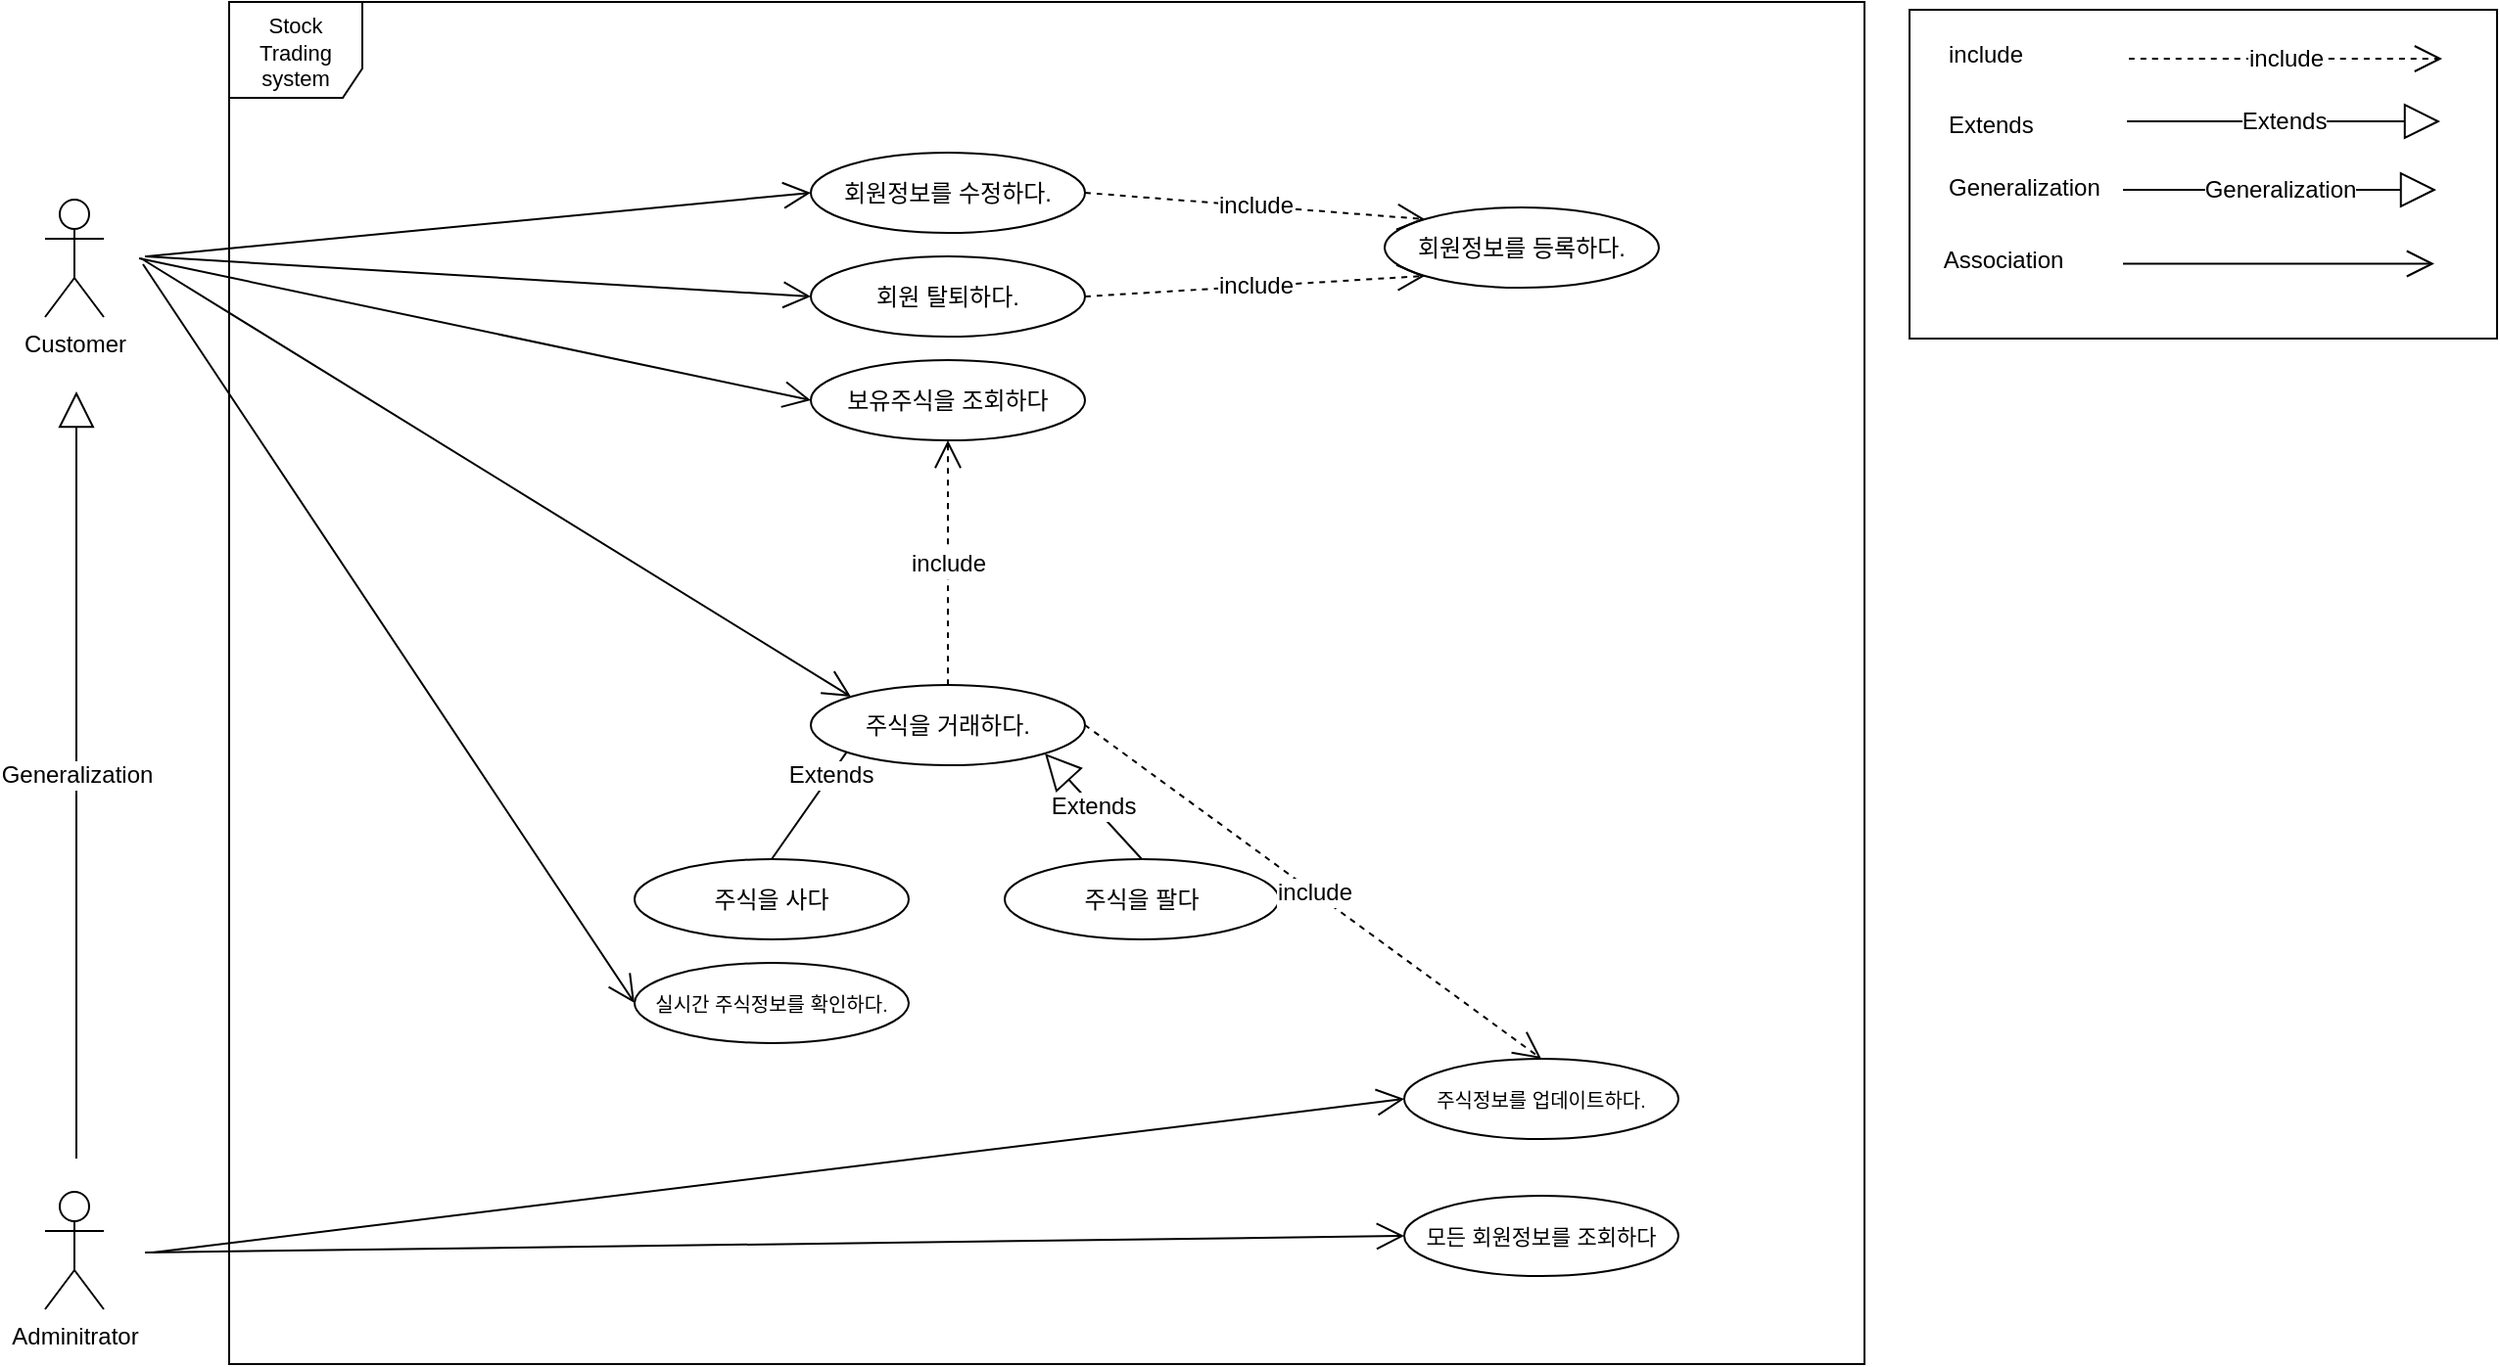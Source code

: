 <mxfile version="24.7.6">
  <diagram name="페이지-1" id="POBYnSwE1h-jC8Fwh_df">
    <mxGraphModel dx="3793" dy="2173" grid="0" gridSize="10" guides="1" tooltips="1" connect="1" arrows="1" fold="1" page="0" pageScale="1" pageWidth="827" pageHeight="1169" math="0" shadow="0">
      <root>
        <mxCell id="0" />
        <mxCell id="1" parent="0" />
        <mxCell id="TNKe9sJZqwaq70S3xL5p-30" value="Extends" style="endArrow=block;endSize=16;endFill=0;html=1;rounded=0;fontSize=12;curved=1;entryX=0.284;entryY=0.089;entryDx=0;entryDy=0;exitX=0.5;exitY=0;exitDx=0;exitDy=0;entryPerimeter=0;" edge="1" parent="1" source="TNKe9sJZqwaq70S3xL5p-58" target="TNKe9sJZqwaq70S3xL5p-74">
          <mxGeometry width="160" relative="1" as="geometry">
            <mxPoint x="-1687" y="-418" as="sourcePoint" />
            <mxPoint x="-1527" y="-418" as="targetPoint" />
          </mxGeometry>
        </mxCell>
        <mxCell id="TNKe9sJZqwaq70S3xL5p-56" value="&lt;div&gt;Adminitrator&lt;br&gt;&lt;/div&gt;" style="shape=umlActor;verticalLabelPosition=bottom;verticalAlign=top;html=1;outlineConnect=0;" vertex="1" parent="1">
          <mxGeometry x="-1860" y="-213" width="30" height="60" as="geometry" />
        </mxCell>
        <mxCell id="TNKe9sJZqwaq70S3xL5p-57" value="&lt;font style=&quot;font-size: 11px;&quot;&gt;Stock&lt;/font&gt;&lt;div style=&quot;font-size: 11px;&quot;&gt;&lt;font style=&quot;font-size: 11px;&quot;&gt;Trading&lt;/font&gt;&lt;/div&gt;&lt;div style=&quot;font-size: 11px;&quot;&gt;&lt;font style=&quot;font-size: 11px;&quot;&gt;system&lt;/font&gt;&lt;/div&gt;" style="shape=umlFrame;whiteSpace=wrap;html=1;pointerEvents=0;width=68;height=49;" vertex="1" parent="1">
          <mxGeometry x="-1766" y="-821" width="835" height="696" as="geometry" />
        </mxCell>
        <mxCell id="TNKe9sJZqwaq70S3xL5p-58" value="주식을 사다" style="ellipse;whiteSpace=wrap;html=1;" vertex="1" parent="1">
          <mxGeometry x="-1559" y="-383" width="140" height="41" as="geometry" />
        </mxCell>
        <mxCell id="TNKe9sJZqwaq70S3xL5p-59" value="주식을 팔다" style="ellipse;whiteSpace=wrap;html=1;" vertex="1" parent="1">
          <mxGeometry x="-1370" y="-383" width="140" height="41" as="geometry" />
        </mxCell>
        <mxCell id="TNKe9sJZqwaq70S3xL5p-60" value="보유주식을 조회하다" style="ellipse;whiteSpace=wrap;html=1;" vertex="1" parent="1">
          <mxGeometry x="-1469" y="-638" width="140" height="41" as="geometry" />
        </mxCell>
        <mxCell id="TNKe9sJZqwaq70S3xL5p-61" value="회원정보를 등록하다." style="ellipse;whiteSpace=wrap;html=1;" vertex="1" parent="1">
          <mxGeometry x="-1176" y="-716" width="140" height="41" as="geometry" />
        </mxCell>
        <mxCell id="TNKe9sJZqwaq70S3xL5p-62" value="회원정보를 수정하다." style="ellipse;whiteSpace=wrap;html=1;" vertex="1" parent="1">
          <mxGeometry x="-1469" y="-744" width="140" height="41" as="geometry" />
        </mxCell>
        <mxCell id="TNKe9sJZqwaq70S3xL5p-63" value="회원 탈퇴하다." style="ellipse;whiteSpace=wrap;html=1;" vertex="1" parent="1">
          <mxGeometry x="-1469" y="-691" width="140" height="41" as="geometry" />
        </mxCell>
        <mxCell id="TNKe9sJZqwaq70S3xL5p-64" value="&lt;font style=&quot;font-size: 11px;&quot;&gt;모든 회원정보를 조회하다&lt;/font&gt;" style="ellipse;whiteSpace=wrap;html=1;" vertex="1" parent="1">
          <mxGeometry x="-1166" y="-211" width="140" height="41" as="geometry" />
        </mxCell>
        <mxCell id="TNKe9sJZqwaq70S3xL5p-65" value="Customer&lt;div&gt;&lt;br&gt;&lt;/div&gt;" style="shape=umlActor;verticalLabelPosition=bottom;verticalAlign=top;html=1;outlineConnect=0;" vertex="1" parent="1">
          <mxGeometry x="-1860" y="-720" width="30" height="60" as="geometry" />
        </mxCell>
        <mxCell id="TNKe9sJZqwaq70S3xL5p-66" value="&lt;span style=&quot;font-size: 10px;&quot;&gt;주식정보를 업데이트하다.&lt;/span&gt;" style="ellipse;whiteSpace=wrap;html=1;" vertex="1" parent="1">
          <mxGeometry x="-1166" y="-281" width="140" height="41" as="geometry" />
        </mxCell>
        <mxCell id="TNKe9sJZqwaq70S3xL5p-68" value="Generalization" style="endArrow=block;endSize=16;endFill=0;html=1;rounded=0;fontSize=12;curved=1;" edge="1" parent="1">
          <mxGeometry width="160" relative="1" as="geometry">
            <mxPoint x="-1844" y="-230" as="sourcePoint" />
            <mxPoint x="-1844" y="-622" as="targetPoint" />
          </mxGeometry>
        </mxCell>
        <mxCell id="TNKe9sJZqwaq70S3xL5p-74" value="주식을 거래하다." style="ellipse;whiteSpace=wrap;html=1;" vertex="1" parent="1">
          <mxGeometry x="-1469" y="-472" width="140" height="41" as="geometry" />
        </mxCell>
        <mxCell id="TNKe9sJZqwaq70S3xL5p-75" value="Extends" style="endArrow=block;endSize=16;endFill=0;html=1;rounded=0;fontSize=12;curved=1;entryX=1;entryY=1;entryDx=0;entryDy=0;exitX=0.5;exitY=0;exitDx=0;exitDy=0;" edge="1" parent="1" source="TNKe9sJZqwaq70S3xL5p-59" target="TNKe9sJZqwaq70S3xL5p-74">
          <mxGeometry width="160" relative="1" as="geometry">
            <mxPoint x="-1209" y="-408" as="sourcePoint" />
            <mxPoint x="-1111" y="-456" as="targetPoint" />
          </mxGeometry>
        </mxCell>
        <mxCell id="TNKe9sJZqwaq70S3xL5p-78" value="" style="endArrow=open;endFill=1;endSize=12;html=1;rounded=0;fontSize=12;curved=1;entryX=0;entryY=0.5;entryDx=0;entryDy=0;" edge="1" parent="1" target="TNKe9sJZqwaq70S3xL5p-62">
          <mxGeometry width="160" relative="1" as="geometry">
            <mxPoint x="-1808" y="-691" as="sourcePoint" />
            <mxPoint x="-1669" y="-690.53" as="targetPoint" />
          </mxGeometry>
        </mxCell>
        <mxCell id="TNKe9sJZqwaq70S3xL5p-79" value="" style="endArrow=open;endFill=1;endSize=12;html=1;rounded=0;fontSize=12;curved=1;entryX=0;entryY=0.5;entryDx=0;entryDy=0;" edge="1" parent="1" target="TNKe9sJZqwaq70S3xL5p-63">
          <mxGeometry width="160" relative="1" as="geometry">
            <mxPoint x="-1809" y="-691" as="sourcePoint" />
            <mxPoint x="-1661" y="-646" as="targetPoint" />
          </mxGeometry>
        </mxCell>
        <mxCell id="TNKe9sJZqwaq70S3xL5p-80" value="" style="endArrow=open;endFill=1;endSize=12;html=1;rounded=0;fontSize=12;curved=1;entryX=0;entryY=0.5;entryDx=0;entryDy=0;" edge="1" parent="1" target="TNKe9sJZqwaq70S3xL5p-60">
          <mxGeometry width="160" relative="1" as="geometry">
            <mxPoint x="-1812" y="-690" as="sourcePoint" />
            <mxPoint x="-1618" y="-624" as="targetPoint" />
          </mxGeometry>
        </mxCell>
        <mxCell id="TNKe9sJZqwaq70S3xL5p-81" value="" style="endArrow=open;endFill=1;endSize=12;html=1;rounded=0;fontSize=12;curved=1;entryX=0;entryY=0;entryDx=0;entryDy=0;" edge="1" parent="1" target="TNKe9sJZqwaq70S3xL5p-74">
          <mxGeometry width="160" relative="1" as="geometry">
            <mxPoint x="-1811" y="-690" as="sourcePoint" />
            <mxPoint x="-1644.5" y="-550.03" as="targetPoint" />
          </mxGeometry>
        </mxCell>
        <mxCell id="TNKe9sJZqwaq70S3xL5p-84" value="include" style="endArrow=open;endSize=12;dashed=1;html=1;rounded=0;fontSize=12;curved=1;entryX=0.5;entryY=0;entryDx=0;entryDy=0;exitX=1;exitY=0.5;exitDx=0;exitDy=0;" edge="1" parent="1" source="TNKe9sJZqwaq70S3xL5p-74" target="TNKe9sJZqwaq70S3xL5p-66">
          <mxGeometry width="160" relative="1" as="geometry">
            <mxPoint x="-1327" y="-367" as="sourcePoint" />
            <mxPoint x="-1167" y="-367" as="targetPoint" />
          </mxGeometry>
        </mxCell>
        <mxCell id="TNKe9sJZqwaq70S3xL5p-87" value="" style="endArrow=open;endFill=1;endSize=12;html=1;rounded=0;fontSize=12;curved=1;entryX=0;entryY=0.5;entryDx=0;entryDy=0;" edge="1" parent="1" target="TNKe9sJZqwaq70S3xL5p-66">
          <mxGeometry width="160" relative="1" as="geometry">
            <mxPoint x="-1805" y="-182" as="sourcePoint" />
            <mxPoint x="-1464" y="-361" as="targetPoint" />
          </mxGeometry>
        </mxCell>
        <mxCell id="TNKe9sJZqwaq70S3xL5p-88" value="" style="endArrow=open;endFill=1;endSize=12;html=1;rounded=0;fontSize=12;curved=1;entryX=0;entryY=0.5;entryDx=0;entryDy=0;" edge="1" parent="1" target="TNKe9sJZqwaq70S3xL5p-64">
          <mxGeometry width="160" relative="1" as="geometry">
            <mxPoint x="-1809" y="-182" as="sourcePoint" />
            <mxPoint x="-1341" y="-347.5" as="targetPoint" />
          </mxGeometry>
        </mxCell>
        <mxCell id="TNKe9sJZqwaq70S3xL5p-89" value="include" style="endArrow=open;endSize=12;dashed=1;html=1;rounded=0;fontSize=12;curved=1;entryX=0;entryY=0;entryDx=0;entryDy=0;exitX=1;exitY=0.5;exitDx=0;exitDy=0;" edge="1" parent="1" source="TNKe9sJZqwaq70S3xL5p-62" target="TNKe9sJZqwaq70S3xL5p-61">
          <mxGeometry width="160" relative="1" as="geometry">
            <mxPoint x="-1261" y="-624.5" as="sourcePoint" />
            <mxPoint x="-971" y="-470.5" as="targetPoint" />
          </mxGeometry>
        </mxCell>
        <mxCell id="TNKe9sJZqwaq70S3xL5p-90" value="include" style="endArrow=open;endSize=12;dashed=1;html=1;rounded=0;fontSize=12;curved=1;entryX=0;entryY=1;entryDx=0;entryDy=0;exitX=1;exitY=0.5;exitDx=0;exitDy=0;" edge="1" parent="1" source="TNKe9sJZqwaq70S3xL5p-63" target="TNKe9sJZqwaq70S3xL5p-61">
          <mxGeometry width="160" relative="1" as="geometry">
            <mxPoint x="-1319" y="-654.5" as="sourcePoint" />
            <mxPoint x="-1151" y="-584.5" as="targetPoint" />
          </mxGeometry>
        </mxCell>
        <mxCell id="TNKe9sJZqwaq70S3xL5p-102" value="&lt;font style=&quot;font-size: 10px;&quot;&gt;실시간 주식정보를 확인하다.&lt;/font&gt;" style="ellipse;whiteSpace=wrap;html=1;" vertex="1" parent="1">
          <mxGeometry x="-1559" y="-330" width="140" height="41" as="geometry" />
        </mxCell>
        <mxCell id="TNKe9sJZqwaq70S3xL5p-103" value="" style="endArrow=open;endFill=1;endSize=12;html=1;rounded=0;fontSize=12;curved=1;entryX=0;entryY=0.5;entryDx=0;entryDy=0;" edge="1" parent="1" target="TNKe9sJZqwaq70S3xL5p-102">
          <mxGeometry width="160" relative="1" as="geometry">
            <mxPoint x="-1810" y="-687" as="sourcePoint" />
            <mxPoint x="-1630" y="-406.5" as="targetPoint" />
          </mxGeometry>
        </mxCell>
        <mxCell id="TNKe9sJZqwaq70S3xL5p-104" value="include" style="endArrow=open;endSize=12;dashed=1;html=1;rounded=0;fontSize=12;curved=1;entryX=0.5;entryY=1;entryDx=0;entryDy=0;" edge="1" parent="1" source="TNKe9sJZqwaq70S3xL5p-74" target="TNKe9sJZqwaq70S3xL5p-60">
          <mxGeometry width="160" relative="1" as="geometry">
            <mxPoint x="-1351" y="-660.5" as="sourcePoint" />
            <mxPoint x="-1123" y="-494.5" as="targetPoint" />
          </mxGeometry>
        </mxCell>
        <mxCell id="TNKe9sJZqwaq70S3xL5p-113" value="" style="group" vertex="1" connectable="0" parent="1">
          <mxGeometry x="-908" y="-817" width="300" height="168" as="geometry" />
        </mxCell>
        <mxCell id="TNKe9sJZqwaq70S3xL5p-29" value="include" style="endArrow=open;endSize=12;dashed=1;html=1;rounded=0;fontSize=12;curved=1;" edge="1" parent="TNKe9sJZqwaq70S3xL5p-113">
          <mxGeometry width="160" relative="1" as="geometry">
            <mxPoint x="112" y="25" as="sourcePoint" />
            <mxPoint x="272" y="25" as="targetPoint" />
          </mxGeometry>
        </mxCell>
        <mxCell id="TNKe9sJZqwaq70S3xL5p-31" value="Generalization" style="endArrow=block;endSize=16;endFill=0;html=1;rounded=0;fontSize=12;curved=1;" edge="1" parent="TNKe9sJZqwaq70S3xL5p-113">
          <mxGeometry width="160" relative="1" as="geometry">
            <mxPoint x="109" y="92" as="sourcePoint" />
            <mxPoint x="269" y="92" as="targetPoint" />
          </mxGeometry>
        </mxCell>
        <mxCell id="TNKe9sJZqwaq70S3xL5p-69" value="" style="endArrow=open;endFill=1;endSize=12;html=1;rounded=0;fontSize=12;curved=1;" edge="1" parent="TNKe9sJZqwaq70S3xL5p-113">
          <mxGeometry width="160" relative="1" as="geometry">
            <mxPoint x="109" y="129.75" as="sourcePoint" />
            <mxPoint x="268" y="129.75" as="targetPoint" />
          </mxGeometry>
        </mxCell>
        <mxCell id="TNKe9sJZqwaq70S3xL5p-76" value="Extends" style="endArrow=block;endSize=16;endFill=0;html=1;rounded=0;fontSize=12;curved=1;" edge="1" parent="TNKe9sJZqwaq70S3xL5p-113">
          <mxGeometry width="160" relative="1" as="geometry">
            <mxPoint x="111" y="57" as="sourcePoint" />
            <mxPoint x="271" y="57" as="targetPoint" />
          </mxGeometry>
        </mxCell>
        <mxCell id="TNKe9sJZqwaq70S3xL5p-106" value="&lt;font style=&quot;font-size: 12px;&quot;&gt;Association&lt;/font&gt;" style="text;strokeColor=none;fillColor=none;html=1;align=center;verticalAlign=middle;whiteSpace=wrap;rounded=0;fontSize=16;" vertex="1" parent="TNKe9sJZqwaq70S3xL5p-113">
          <mxGeometry x="18" y="111" width="60" height="30" as="geometry" />
        </mxCell>
        <mxCell id="TNKe9sJZqwaq70S3xL5p-107" value="&lt;span style=&quot;color: rgb(0, 0, 0); font-family: Helvetica; font-size: 12px; font-style: normal; font-variant-ligatures: normal; font-variant-caps: normal; font-weight: 400; letter-spacing: normal; orphans: 2; text-align: center; text-indent: 0px; text-transform: none; widows: 2; word-spacing: 0px; -webkit-text-stroke-width: 0px; white-space: nowrap; background-color: rgb(255, 255, 255); text-decoration-thickness: initial; text-decoration-style: initial; text-decoration-color: initial; display: inline !important; float: none;&quot;&gt;Generalization&lt;/span&gt;" style="text;whiteSpace=wrap;html=1;" vertex="1" parent="TNKe9sJZqwaq70S3xL5p-113">
          <mxGeometry x="18" y="76.5" width="105" height="36" as="geometry" />
        </mxCell>
        <mxCell id="TNKe9sJZqwaq70S3xL5p-108" value="&lt;span style=&quot;color: rgb(0, 0, 0); font-family: Helvetica; font-size: 12px; font-style: normal; font-variant-ligatures: normal; font-variant-caps: normal; font-weight: 400; letter-spacing: normal; orphans: 2; text-align: center; text-indent: 0px; text-transform: none; widows: 2; word-spacing: 0px; -webkit-text-stroke-width: 0px; white-space: nowrap; background-color: rgb(255, 255, 255); text-decoration-thickness: initial; text-decoration-style: initial; text-decoration-color: initial; display: inline !important; float: none;&quot;&gt;Extends&lt;/span&gt;" style="text;whiteSpace=wrap;html=1;" vertex="1" parent="TNKe9sJZqwaq70S3xL5p-113">
          <mxGeometry x="18" y="45" width="71" height="36" as="geometry" />
        </mxCell>
        <mxCell id="TNKe9sJZqwaq70S3xL5p-109" value="&lt;span style=&quot;color: rgb(0, 0, 0); font-family: Helvetica; font-size: 12px; font-style: normal; font-variant-ligatures: normal; font-variant-caps: normal; font-weight: 400; letter-spacing: normal; orphans: 2; text-align: center; text-indent: 0px; text-transform: none; widows: 2; word-spacing: 0px; -webkit-text-stroke-width: 0px; white-space: nowrap; background-color: rgb(255, 255, 255); text-decoration-thickness: initial; text-decoration-style: initial; text-decoration-color: initial; display: inline !important; float: none;&quot;&gt;include&lt;/span&gt;" style="text;whiteSpace=wrap;html=1;" vertex="1" parent="TNKe9sJZqwaq70S3xL5p-113">
          <mxGeometry x="18" y="9" width="66" height="36" as="geometry" />
        </mxCell>
        <mxCell id="TNKe9sJZqwaq70S3xL5p-110" style="edgeStyle=none;curved=1;rounded=0;orthogonalLoop=1;jettySize=auto;html=1;exitX=0.5;exitY=1;exitDx=0;exitDy=0;fontSize=12;startSize=8;endSize=8;" edge="1" parent="TNKe9sJZqwaq70S3xL5p-113" source="TNKe9sJZqwaq70S3xL5p-106" target="TNKe9sJZqwaq70S3xL5p-106">
          <mxGeometry relative="1" as="geometry" />
        </mxCell>
        <mxCell id="TNKe9sJZqwaq70S3xL5p-112" value="" style="whiteSpace=wrap;html=1;fillColor=none;" vertex="1" parent="TNKe9sJZqwaq70S3xL5p-113">
          <mxGeometry width="300" height="168" as="geometry" />
        </mxCell>
      </root>
    </mxGraphModel>
  </diagram>
</mxfile>
